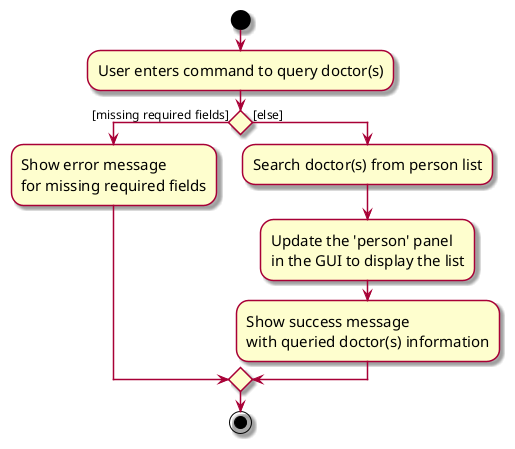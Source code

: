 @startuml
skin rose
skinparam ActivityFontSize 15
skinparam ArrowFontSize 12

start
:User enters command to query doctor(s);


if () then ([missing required fields])
    :Show error message\nfor missing required fields;
else ([else])
    :Search doctor(s) from person list;
    :Update the 'person' panel\nin the GUI to display the list;
    :Show success message\nwith queried doctor(s) information;
endif


stop
@enduml
